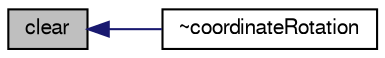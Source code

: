 digraph "clear"
{
  bgcolor="transparent";
  edge [fontname="FreeSans",fontsize="10",labelfontname="FreeSans",labelfontsize="10"];
  node [fontname="FreeSans",fontsize="10",shape=record];
  rankdir="LR";
  Node648 [label="clear",height=0.2,width=0.4,color="black", fillcolor="grey75", style="filled", fontcolor="black"];
  Node648 -> Node649 [dir="back",color="midnightblue",fontsize="10",style="solid",fontname="FreeSans"];
  Node649 [label="~coordinateRotation",height=0.2,width=0.4,color="black",URL="$a24994.html#ac822cabe25216f7cb2cc56a23a97f7fc",tooltip="Destructor. "];
}
